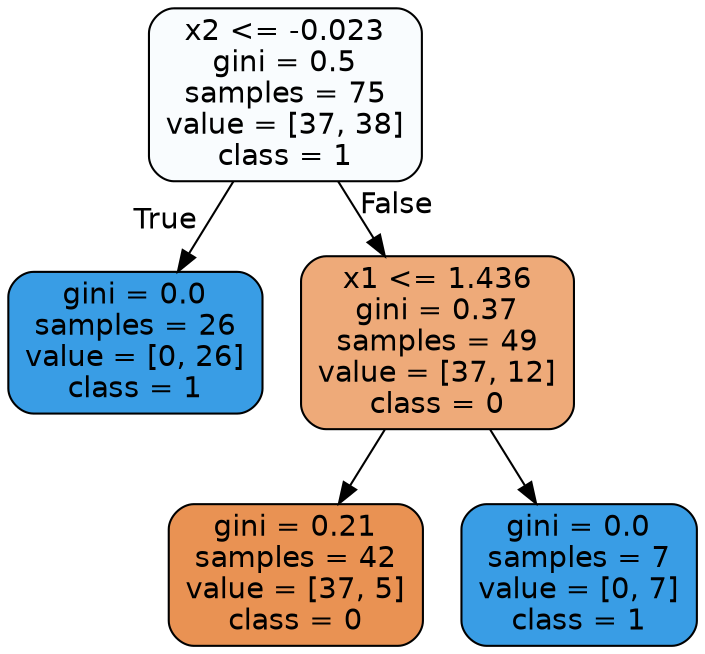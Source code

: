 digraph Tree {
node [shape=box, style="filled, rounded", color="black", fontname=helvetica] ;
edge [fontname=helvetica] ;
0 [label="x2 <= -0.023\ngini = 0.5\nsamples = 75\nvalue = [37, 38]\nclass = 1", fillcolor="#399de507"] ;
1 [label="gini = 0.0\nsamples = 26\nvalue = [0, 26]\nclass = 1", fillcolor="#399de5ff"] ;
0 -> 1 [labeldistance=2.5, labelangle=45, headlabel="True"] ;
2 [label="x1 <= 1.436\ngini = 0.37\nsamples = 49\nvalue = [37, 12]\nclass = 0", fillcolor="#e58139ac"] ;
0 -> 2 [labeldistance=2.5, labelangle=-45, headlabel="False"] ;
3 [label="gini = 0.21\nsamples = 42\nvalue = [37, 5]\nclass = 0", fillcolor="#e58139dd"] ;
2 -> 3 ;
4 [label="gini = 0.0\nsamples = 7\nvalue = [0, 7]\nclass = 1", fillcolor="#399de5ff"] ;
2 -> 4 ;
}